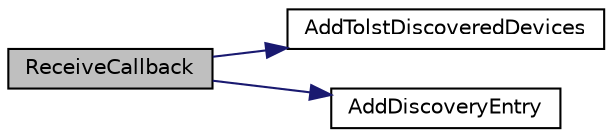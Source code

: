 digraph "ReceiveCallback"
{
  edge [fontname="Helvetica",fontsize="10",labelfontname="Helvetica",labelfontsize="10"];
  node [fontname="Helvetica",fontsize="10",shape=record];
  rankdir="LR";
  Node1 [label="ReceiveCallback",height=0.2,width=0.4,color="black", fillcolor="grey75", style="filled", fontcolor="black"];
  Node1 -> Node2 [color="midnightblue",fontsize="10",style="solid",fontname="Helvetica"];
  Node2 [label="AddTolstDiscoveredDevices",height=0.2,width=0.4,color="black", fillcolor="white", style="filled",URL="$class_embedded___device___discoverer_1_1_form1.html#a48a6f495d24badba6f9f71bcc2c22163"];
  Node1 -> Node3 [color="midnightblue",fontsize="10",style="solid",fontname="Helvetica"];
  Node3 [label="AddDiscoveryEntry",height=0.2,width=0.4,color="black", fillcolor="white", style="filled",URL="$class_embedded___device___discoverer_1_1_form1.html#a0c08c913ca5d2a66a35d5ff3009e1a80"];
}
